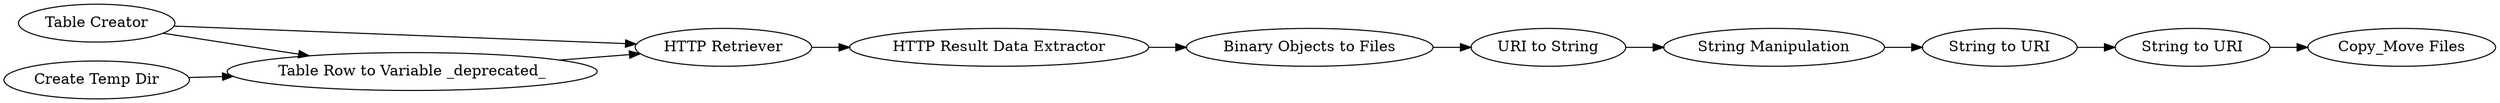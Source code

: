 digraph {
	1190 [label="HTTP Retriever"]
	1192 [label="HTTP Result Data Extractor"]
	1194 [label="Binary Objects to Files"]
	1196 [label="URI to String"]
	1197 [label="String Manipulation"]
	1198 [label="Copy_Move Files"]
	1199 [label="String to URI"]
	1200 [label="String to URI"]
	1201 [label="Table Creator"]
	1242 [label="Table Row to Variable _deprecated_"]
	1243 [label="Create Temp Dir"]
	1190 -> 1192
	1192 -> 1194
	1194 -> 1196
	1196 -> 1197
	1197 -> 1199
	1199 -> 1200
	1200 -> 1198
	1201 -> 1190
	1201 -> 1242
	1242 -> 1190
	1243 -> 1242
	rankdir=LR
}
